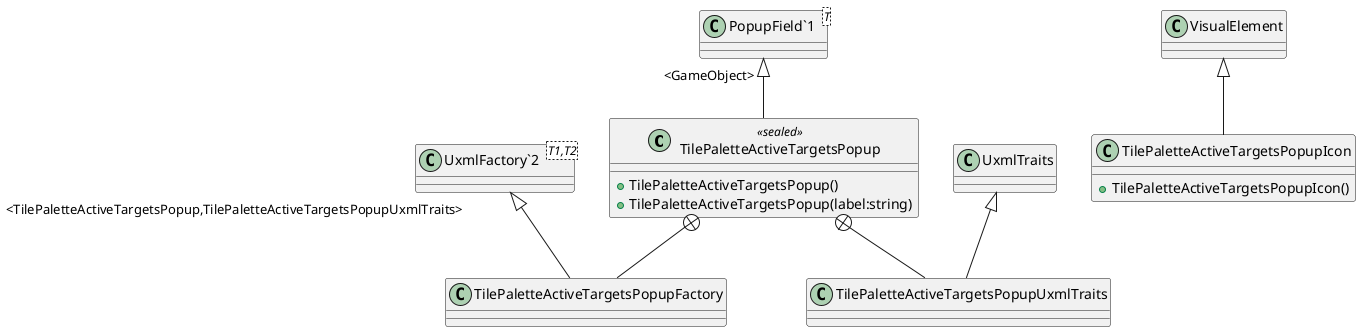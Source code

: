 @startuml
class TilePaletteActiveTargetsPopup <<sealed>> {
    + TilePaletteActiveTargetsPopup()
    + TilePaletteActiveTargetsPopup(label:string)
}
class TilePaletteActiveTargetsPopupIcon {
    + TilePaletteActiveTargetsPopupIcon()
}
class "PopupField`1"<T> {
}
class TilePaletteActiveTargetsPopupFactory {
}
class TilePaletteActiveTargetsPopupUxmlTraits {
}
class "UxmlFactory`2"<T1,T2> {
}
"PopupField`1" "<GameObject>" <|-- TilePaletteActiveTargetsPopup
VisualElement <|-- TilePaletteActiveTargetsPopupIcon
TilePaletteActiveTargetsPopup +-- TilePaletteActiveTargetsPopupFactory
"UxmlFactory`2" "<TilePaletteActiveTargetsPopup,TilePaletteActiveTargetsPopupUxmlTraits>" <|-- TilePaletteActiveTargetsPopupFactory
TilePaletteActiveTargetsPopup +-- TilePaletteActiveTargetsPopupUxmlTraits
UxmlTraits <|-- TilePaletteActiveTargetsPopupUxmlTraits
@enduml
